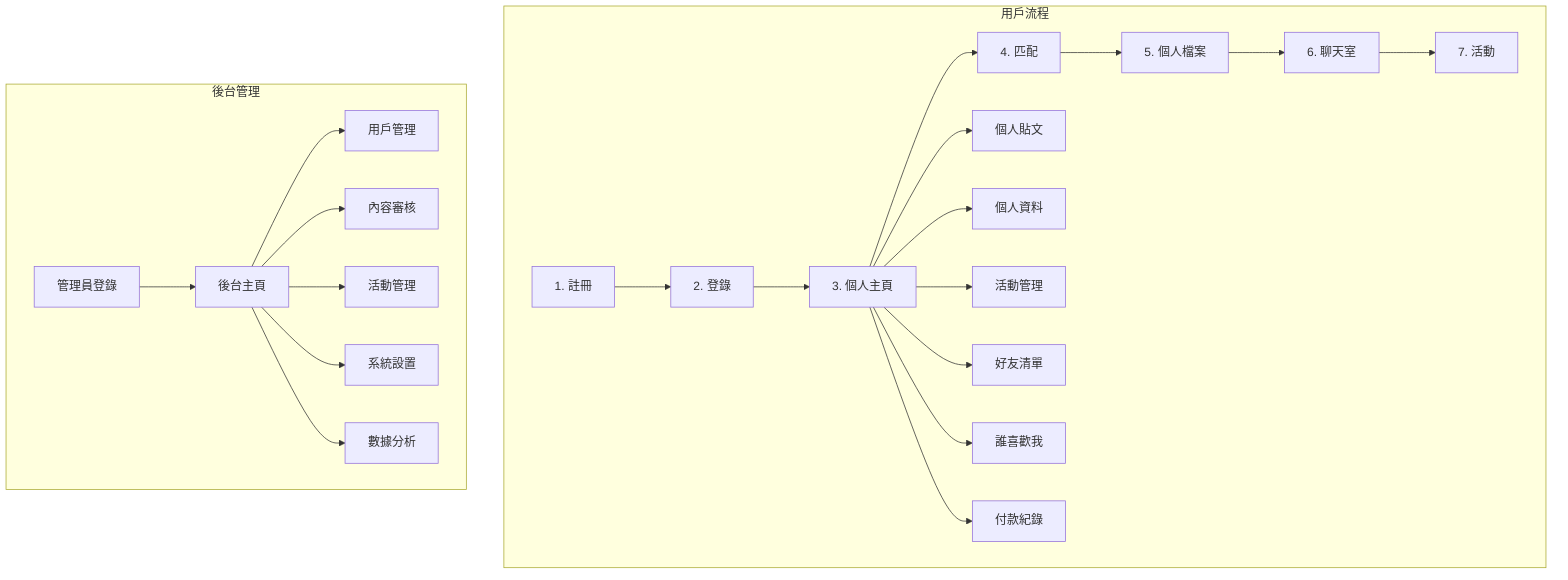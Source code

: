 graph TD
    subgraph 用戶流程
        A[1. 註冊] --> B[2. 登錄]
        B --> C[3. 個人主頁]
        C --> D[4. 匹配]
        D --> E[5. 個人檔案]
        E --> F[6. 聊天室]
        F --> G[7. 活動]
        
        C --> H[個人貼文]
        C --> I[個人資料]
        C --> J[活動管理]
        C --> K[好友清單]
        C --> L[誰喜歡我]
        C --> M[付款紀錄]
    end
    
    subgraph 後台管理
        N[管理員登錄] --> O[後台主頁]
        O --> P[用戶管理]
        O --> Q[內容審核]
        O --> R[活動管理]
        O --> S[系統設置]
        O --> T[數據分析]
    end